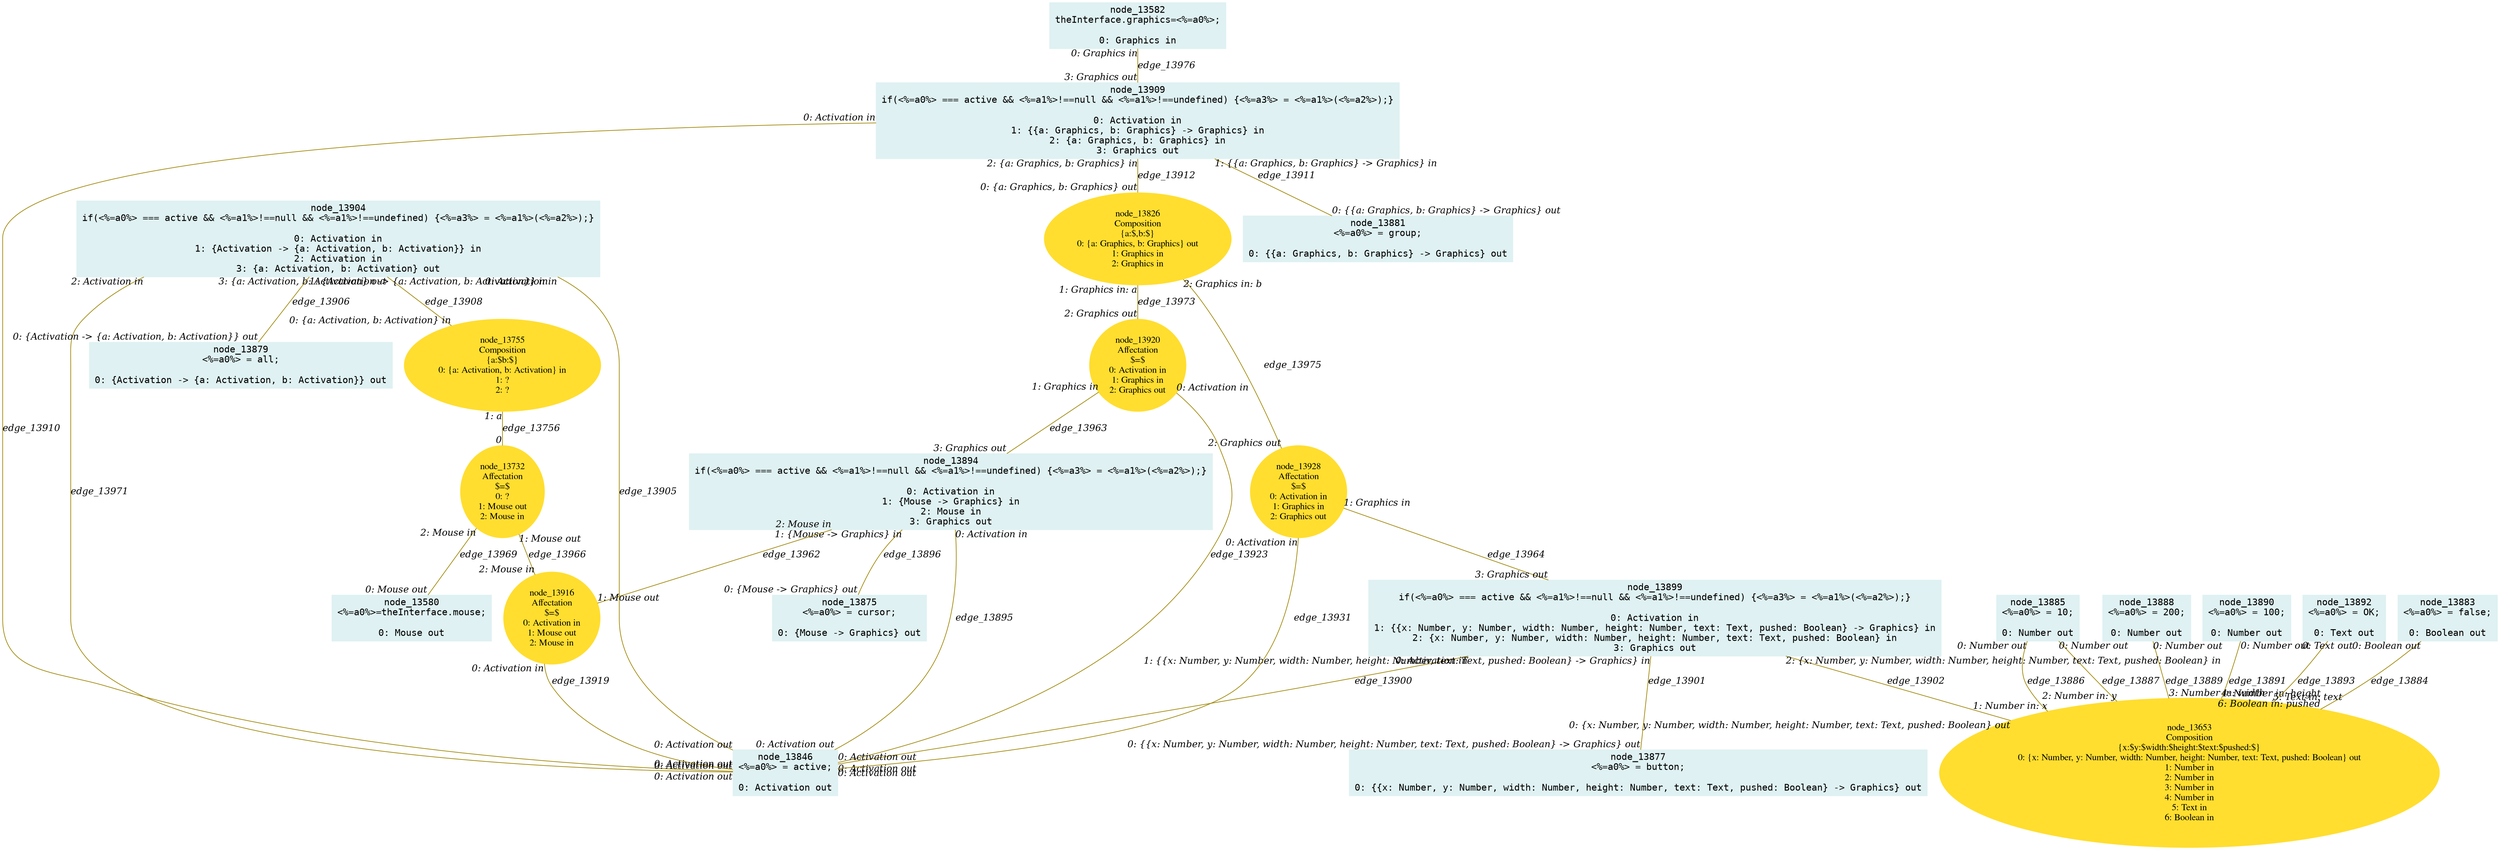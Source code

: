 digraph g{node_13580 [shape="box", style="filled", color="#dff1f2", fontname="Courier", label="node_13580
<%=a0%>=theInterface.mouse;

0: Mouse out" ]
node_13582 [shape="box", style="filled", color="#dff1f2", fontname="Courier", label="node_13582
theInterface.graphics=<%=a0%>;

0: Graphics in" ]
node_13653 [shape="ellipse", style="filled", color="#ffde2f", fontname="Times", label="node_13653
Composition
{x:$y:$width:$height:$text:$pushed:$}
0: {x: Number, y: Number, width: Number, height: Number, text: Text, pushed: Boolean} out
1: Number in
2: Number in
3: Number in
4: Number in
5: Text in
6: Boolean in" ]
node_13732 [shape="ellipse", style="filled", color="#ffde2f", fontname="Times", label="node_13732
Affectation
$=$
0: ?
1: Mouse out
2: Mouse in" ]
node_13755 [shape="ellipse", style="filled", color="#ffde2f", fontname="Times", label="node_13755
Composition
{a:$b:$}
0: {a: Activation, b: Activation} in
1: ?
2: ?" ]
node_13826 [shape="ellipse", style="filled", color="#ffde2f", fontname="Times", label="node_13826
Composition
{a:$,b:$}
0: {a: Graphics, b: Graphics} out
1: Graphics in
2: Graphics in" ]
node_13846 [shape="box", style="filled", color="#dff1f2", fontname="Courier", label="node_13846
<%=a0%> = active;

0: Activation out" ]
node_13875 [shape="box", style="filled", color="#dff1f2", fontname="Courier", label="node_13875
<%=a0%> = cursor;

0: {Mouse -> Graphics} out" ]
node_13877 [shape="box", style="filled", color="#dff1f2", fontname="Courier", label="node_13877
<%=a0%> = button;

0: {{x: Number, y: Number, width: Number, height: Number, text: Text, pushed: Boolean} -> Graphics} out" ]
node_13879 [shape="box", style="filled", color="#dff1f2", fontname="Courier", label="node_13879
<%=a0%> = all;

0: {Activation -> {a: Activation, b: Activation}} out" ]
node_13881 [shape="box", style="filled", color="#dff1f2", fontname="Courier", label="node_13881
<%=a0%> = group;

0: {{a: Graphics, b: Graphics} -> Graphics} out" ]
node_13883 [shape="box", style="filled", color="#dff1f2", fontname="Courier", label="node_13883
<%=a0%> = false;

0: Boolean out" ]
node_13885 [shape="box", style="filled", color="#dff1f2", fontname="Courier", label="node_13885
<%=a0%> = 10;

0: Number out" ]
node_13888 [shape="box", style="filled", color="#dff1f2", fontname="Courier", label="node_13888
<%=a0%> = 200;

0: Number out" ]
node_13890 [shape="box", style="filled", color="#dff1f2", fontname="Courier", label="node_13890
<%=a0%> = 100;

0: Number out" ]
node_13892 [shape="box", style="filled", color="#dff1f2", fontname="Courier", label="node_13892
<%=a0%> = OK;

0: Text out" ]
node_13894 [shape="box", style="filled", color="#dff1f2", fontname="Courier", label="node_13894
if(<%=a0%> === active && <%=a1%>!==null && <%=a1%>!==undefined) {<%=a3%> = <%=a1%>(<%=a2%>);}

0: Activation in
1: {Mouse -> Graphics} in
2: Mouse in
3: Graphics out" ]
node_13899 [shape="box", style="filled", color="#dff1f2", fontname="Courier", label="node_13899
if(<%=a0%> === active && <%=a1%>!==null && <%=a1%>!==undefined) {<%=a3%> = <%=a1%>(<%=a2%>);}

0: Activation in
1: {{x: Number, y: Number, width: Number, height: Number, text: Text, pushed: Boolean} -> Graphics} in
2: {x: Number, y: Number, width: Number, height: Number, text: Text, pushed: Boolean} in
3: Graphics out" ]
node_13904 [shape="box", style="filled", color="#dff1f2", fontname="Courier", label="node_13904
if(<%=a0%> === active && <%=a1%>!==null && <%=a1%>!==undefined) {<%=a3%> = <%=a1%>(<%=a2%>);}

0: Activation in
1: {Activation -> {a: Activation, b: Activation}} in
2: Activation in
3: {a: Activation, b: Activation} out" ]
node_13909 [shape="box", style="filled", color="#dff1f2", fontname="Courier", label="node_13909
if(<%=a0%> === active && <%=a1%>!==null && <%=a1%>!==undefined) {<%=a3%> = <%=a1%>(<%=a2%>);}

0: Activation in
1: {{a: Graphics, b: Graphics} -> Graphics} in
2: {a: Graphics, b: Graphics} in
3: Graphics out" ]
node_13916 [shape="ellipse", style="filled", color="#ffde2f", fontname="Times", label="node_13916
Affectation
$=$
0: Activation in
1: Mouse out
2: Mouse in" ]
node_13920 [shape="ellipse", style="filled", color="#ffde2f", fontname="Times", label="node_13920
Affectation
$=$
0: Activation in
1: Graphics in
2: Graphics out" ]
node_13928 [shape="ellipse", style="filled", color="#ffde2f", fontname="Times", label="node_13928
Affectation
$=$
0: Activation in
1: Graphics in
2: Graphics out" ]
node_13755 -> node_13732 [dir=none, arrowHead=none, fontname="Times-Italic", arrowsize=1, color="#9d8400", label="edge_13756",  headlabel="0", taillabel="1: a" ]
node_13883 -> node_13653 [dir=none, arrowHead=none, fontname="Times-Italic", arrowsize=1, color="#9d8400", label="edge_13884",  headlabel="6: Boolean in: pushed", taillabel="0: Boolean out" ]
node_13885 -> node_13653 [dir=none, arrowHead=none, fontname="Times-Italic", arrowsize=1, color="#9d8400", label="edge_13886",  headlabel="1: Number in: x", taillabel="0: Number out" ]
node_13885 -> node_13653 [dir=none, arrowHead=none, fontname="Times-Italic", arrowsize=1, color="#9d8400", label="edge_13887",  headlabel="2: Number in: y", taillabel="0: Number out" ]
node_13888 -> node_13653 [dir=none, arrowHead=none, fontname="Times-Italic", arrowsize=1, color="#9d8400", label="edge_13889",  headlabel="3: Number in: width", taillabel="0: Number out" ]
node_13890 -> node_13653 [dir=none, arrowHead=none, fontname="Times-Italic", arrowsize=1, color="#9d8400", label="edge_13891",  headlabel="4: Number in: height", taillabel="0: Number out" ]
node_13892 -> node_13653 [dir=none, arrowHead=none, fontname="Times-Italic", arrowsize=1, color="#9d8400", label="edge_13893",  headlabel="5: Text in: text", taillabel="0: Text out" ]
node_13894 -> node_13846 [dir=none, arrowHead=none, fontname="Times-Italic", arrowsize=1, color="#9d8400", label="edge_13895",  headlabel="0: Activation out", taillabel="0: Activation in" ]
node_13894 -> node_13875 [dir=none, arrowHead=none, fontname="Times-Italic", arrowsize=1, color="#9d8400", label="edge_13896",  headlabel="0: {Mouse -> Graphics} out", taillabel="1: {Mouse -> Graphics} in" ]
node_13899 -> node_13846 [dir=none, arrowHead=none, fontname="Times-Italic", arrowsize=1, color="#9d8400", label="edge_13900",  headlabel="0: Activation out", taillabel="0: Activation in" ]
node_13899 -> node_13877 [dir=none, arrowHead=none, fontname="Times-Italic", arrowsize=1, color="#9d8400", label="edge_13901",  headlabel="0: {{x: Number, y: Number, width: Number, height: Number, text: Text, pushed: Boolean} -> Graphics} out", taillabel="1: {{x: Number, y: Number, width: Number, height: Number, text: Text, pushed: Boolean} -> Graphics} in" ]
node_13899 -> node_13653 [dir=none, arrowHead=none, fontname="Times-Italic", arrowsize=1, color="#9d8400", label="edge_13902",  headlabel="0: {x: Number, y: Number, width: Number, height: Number, text: Text, pushed: Boolean} out", taillabel="2: {x: Number, y: Number, width: Number, height: Number, text: Text, pushed: Boolean} in" ]
node_13904 -> node_13846 [dir=none, arrowHead=none, fontname="Times-Italic", arrowsize=1, color="#9d8400", label="edge_13905",  headlabel="0: Activation out", taillabel="0: Activation in" ]
node_13904 -> node_13879 [dir=none, arrowHead=none, fontname="Times-Italic", arrowsize=1, color="#9d8400", label="edge_13906",  headlabel="0: {Activation -> {a: Activation, b: Activation}} out", taillabel="1: {Activation -> {a: Activation, b: Activation}} in" ]
node_13904 -> node_13755 [dir=none, arrowHead=none, fontname="Times-Italic", arrowsize=1, color="#9d8400", label="edge_13908",  headlabel="0: {a: Activation, b: Activation} in", taillabel="3: {a: Activation, b: Activation} out" ]
node_13909 -> node_13846 [dir=none, arrowHead=none, fontname="Times-Italic", arrowsize=1, color="#9d8400", label="edge_13910",  headlabel="0: Activation out", taillabel="0: Activation in" ]
node_13909 -> node_13881 [dir=none, arrowHead=none, fontname="Times-Italic", arrowsize=1, color="#9d8400", label="edge_13911",  headlabel="0: {{a: Graphics, b: Graphics} -> Graphics} out", taillabel="1: {{a: Graphics, b: Graphics} -> Graphics} in" ]
node_13909 -> node_13826 [dir=none, arrowHead=none, fontname="Times-Italic", arrowsize=1, color="#9d8400", label="edge_13912",  headlabel="0: {a: Graphics, b: Graphics} out", taillabel="2: {a: Graphics, b: Graphics} in" ]
node_13916 -> node_13846 [dir=none, arrowHead=none, fontname="Times-Italic", arrowsize=1, color="#9d8400", label="edge_13919",  headlabel="0: Activation out", taillabel="0: Activation in" ]
node_13920 -> node_13846 [dir=none, arrowHead=none, fontname="Times-Italic", arrowsize=1, color="#9d8400", label="edge_13923",  headlabel="0: Activation out", taillabel="0: Activation in" ]
node_13928 -> node_13846 [dir=none, arrowHead=none, fontname="Times-Italic", arrowsize=1, color="#9d8400", label="edge_13931",  headlabel="0: Activation out", taillabel="0: Activation in" ]
node_13894 -> node_13916 [dir=none, arrowHead=none, fontname="Times-Italic", arrowsize=1, color="#9d8400", label="edge_13962",  headlabel="1: Mouse out", taillabel="2: Mouse in" ]
node_13920 -> node_13894 [dir=none, arrowHead=none, fontname="Times-Italic", arrowsize=1, color="#9d8400", label="edge_13963",  headlabel="3: Graphics out", taillabel="1: Graphics in" ]
node_13928 -> node_13899 [dir=none, arrowHead=none, fontname="Times-Italic", arrowsize=1, color="#9d8400", label="edge_13964",  headlabel="3: Graphics out", taillabel="1: Graphics in" ]
node_13732 -> node_13916 [dir=none, arrowHead=none, fontname="Times-Italic", arrowsize=1, color="#9d8400", label="edge_13966",  headlabel="2: Mouse in", taillabel="1: Mouse out" ]
node_13732 -> node_13580 [dir=none, arrowHead=none, fontname="Times-Italic", arrowsize=1, color="#9d8400", label="edge_13969",  headlabel="0: Mouse out", taillabel="2: Mouse in" ]
node_13904 -> node_13846 [dir=none, arrowHead=none, fontname="Times-Italic", arrowsize=1, color="#9d8400", label="edge_13971",  headlabel="0: Activation out", taillabel="2: Activation in" ]
node_13826 -> node_13920 [dir=none, arrowHead=none, fontname="Times-Italic", arrowsize=1, color="#9d8400", label="edge_13973",  headlabel="2: Graphics out", taillabel="1: Graphics in: a" ]
node_13826 -> node_13928 [dir=none, arrowHead=none, fontname="Times-Italic", arrowsize=1, color="#9d8400", label="edge_13975",  headlabel="2: Graphics out", taillabel="2: Graphics in: b" ]
node_13582 -> node_13909 [dir=none, arrowHead=none, fontname="Times-Italic", arrowsize=1, color="#9d8400", label="edge_13976",  headlabel="3: Graphics out", taillabel="0: Graphics in" ]
}